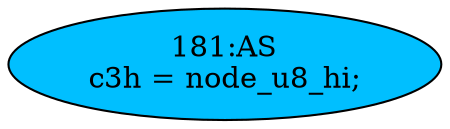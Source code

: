strict digraph "" {
	node [label="\N"];
	"181:AS"	 [ast="<pyverilog.vparser.ast.Assign object at 0x7f85fdd57c10>",
		def_var="['c3h']",
		fillcolor=deepskyblue,
		label="181:AS
c3h = node_u8_hi;",
		statements="[]",
		style=filled,
		typ=Assign,
		use_var="['node_u8_hi']"];
}
